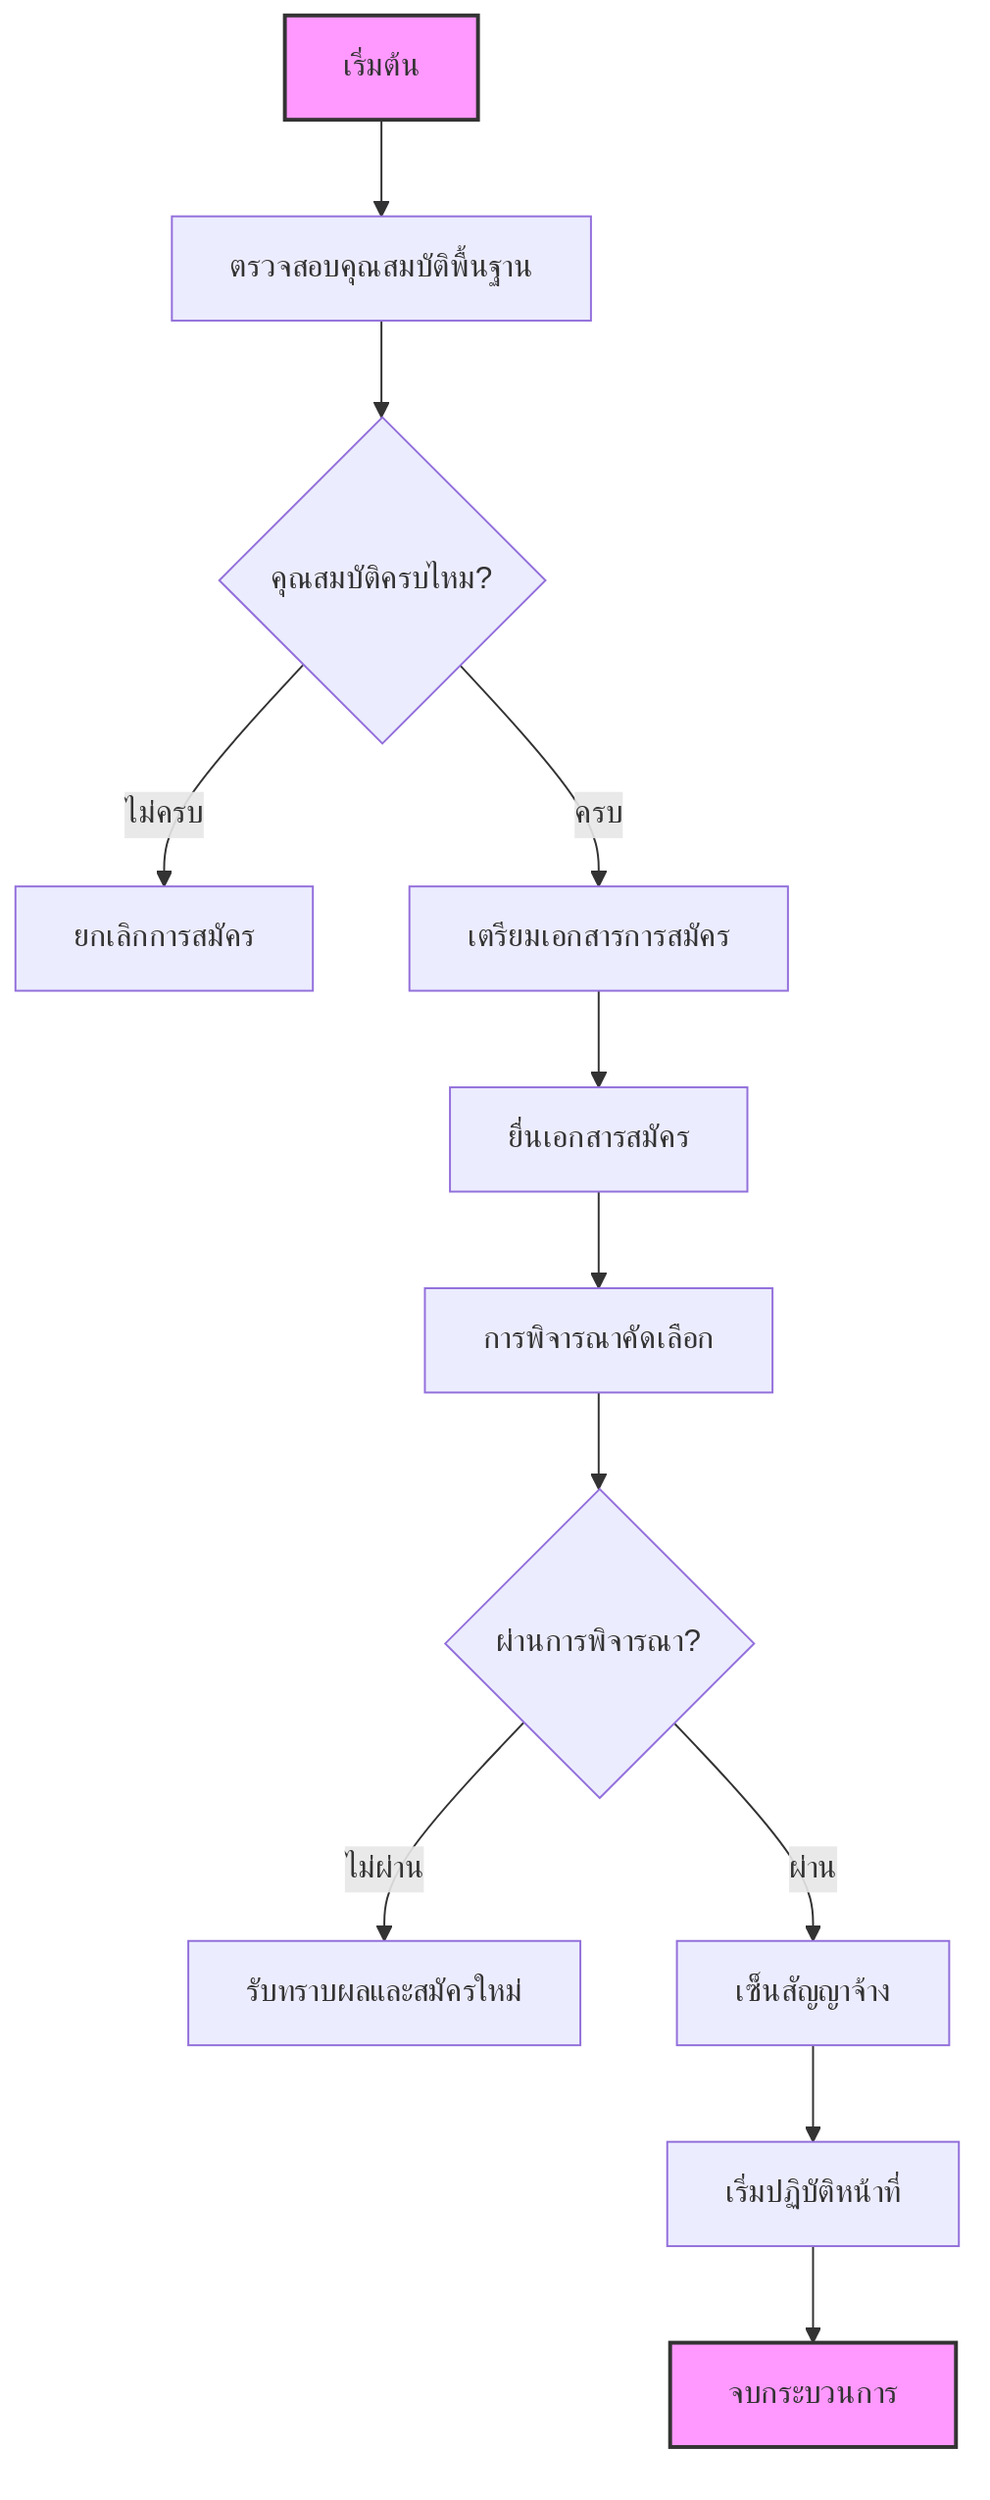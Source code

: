 flowchart TD
    A[เริ่มต้น] --> B[ตรวจสอบคุณสมบัติพื้นฐาน]
    B --> C{คุณสมบัติครบไหม?}
    C -->|ไม่ครบ| D[ยกเลิกการสมัคร]
    C -->|ครบ| E[เตรียมเอกสารการสมัคร]
    E --> F[ยื่นเอกสารสมัคร]
    F --> G[การพิจารณาคัดเลือก]
    G --> H{ผ่านการพิจารณา?}
    H -->|ไม่ผ่าน| I[รับทราบผลและสมัครใหม่]
    H -->|ผ่าน| J[เซ็นสัญญาจ้าง]
    J --> K[เริ่มปฏิบัติหน้าที่]
    K --> L[จบกระบวนการ]
    
    style A fill:#f9f,stroke:#333,stroke-width:2px
    style L fill:#f9f,stroke:#333,stroke-width:2px